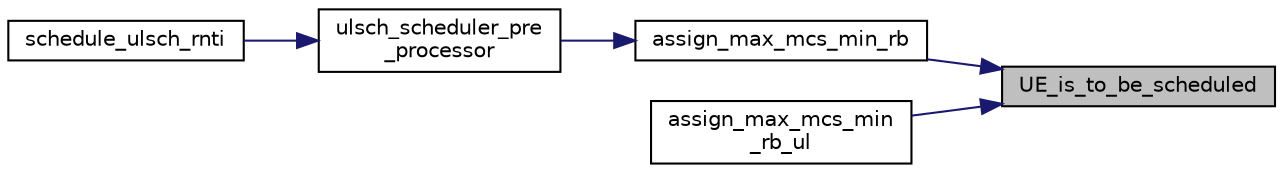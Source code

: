 digraph "UE_is_to_be_scheduled"
{
 // LATEX_PDF_SIZE
  edge [fontname="Helvetica",fontsize="10",labelfontname="Helvetica",labelfontsize="10"];
  node [fontname="Helvetica",fontsize="10",shape=record];
  rankdir="RL";
  Node1 [label="UE_is_to_be_scheduled",height=0.2,width=0.4,color="black", fillcolor="grey75", style="filled", fontcolor="black",tooltip=" "];
  Node1 -> Node2 [dir="back",color="midnightblue",fontsize="10",style="solid",fontname="Helvetica"];
  Node2 [label="assign_max_mcs_min_rb",height=0.2,width=0.4,color="black", fillcolor="white", style="filled",URL="$group____mac.html#gadb513b2fbfe989ae539cafba25fe97da",tooltip=" "];
  Node2 -> Node3 [dir="back",color="midnightblue",fontsize="10",style="solid",fontname="Helvetica"];
  Node3 [label="ulsch_scheduler_pre\l_processor",height=0.2,width=0.4,color="black", fillcolor="white", style="filled",URL="$group____mac.html#ga9b0d9fce88877cda3f402198e12e80e1",tooltip="ULSCH PRE_PROCESSOR."];
  Node3 -> Node4 [dir="back",color="midnightblue",fontsize="10",style="solid",fontname="Helvetica"];
  Node4 [label="schedule_ulsch_rnti",height=0.2,width=0.4,color="black", fillcolor="white", style="filled",URL="$group____mac.html#ga2dee5c794a1e2e0b49f729119f74ffae",tooltip="ULSCH Scheduling per RNTI."];
  Node1 -> Node5 [dir="back",color="midnightblue",fontsize="10",style="solid",fontname="Helvetica"];
  Node5 [label="assign_max_mcs_min\l_rb_ul",height=0.2,width=0.4,color="black", fillcolor="white", style="filled",URL="$eNB__scheduler__ulsch_8c.html#a5e25aa292ef9033ea67a5afcc15a0faa",tooltip=" "];
}
